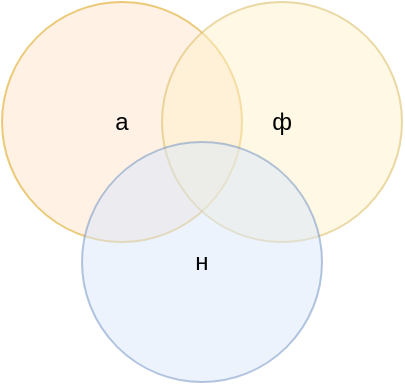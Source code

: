 <mxfile version="16.5.1" type="device"><diagram id="rtg-5-MivdES3zPfvyxK" name="Page-1"><mxGraphModel dx="1422" dy="873" grid="1" gridSize="10" guides="1" tooltips="1" connect="1" arrows="1" fold="1" page="1" pageScale="1" pageWidth="1169" pageHeight="827" math="0" shadow="0"><root><mxCell id="0"/><mxCell id="1" parent="0"/><mxCell id="Alqmm1BIU5S5COh2azbd-1" value="" style="ellipse;whiteSpace=wrap;html=1;aspect=fixed;fillColor=#ffe6cc;strokeColor=#d79b00;opacity=50;" vertex="1" parent="1"><mxGeometry x="120" y="80" width="120" height="120" as="geometry"/></mxCell><mxCell id="Alqmm1BIU5S5COh2azbd-2" value="" style="ellipse;whiteSpace=wrap;html=1;aspect=fixed;fillColor=#fff2cc;strokeColor=#d6b656;opacity=50;" vertex="1" parent="1"><mxGeometry x="200" y="80" width="120" height="120" as="geometry"/></mxCell><mxCell id="Alqmm1BIU5S5COh2azbd-3" value="" style="ellipse;whiteSpace=wrap;html=1;aspect=fixed;fillColor=#dae8fc;strokeColor=#6c8ebf;opacity=50;" vertex="1" parent="1"><mxGeometry x="160" y="150" width="120" height="120" as="geometry"/></mxCell><mxCell id="Alqmm1BIU5S5COh2azbd-4" value="а" style="text;html=1;strokeColor=none;fillColor=none;align=center;verticalAlign=middle;whiteSpace=wrap;rounded=0;opacity=50;" vertex="1" parent="1"><mxGeometry x="150" y="125" width="60" height="30" as="geometry"/></mxCell><mxCell id="Alqmm1BIU5S5COh2azbd-5" value="ф" style="text;html=1;strokeColor=none;fillColor=none;align=center;verticalAlign=middle;whiteSpace=wrap;rounded=0;opacity=50;" vertex="1" parent="1"><mxGeometry x="230" y="125" width="60" height="30" as="geometry"/></mxCell><mxCell id="Alqmm1BIU5S5COh2azbd-6" value="н" style="text;html=1;strokeColor=none;fillColor=none;align=center;verticalAlign=middle;whiteSpace=wrap;rounded=0;opacity=50;" vertex="1" parent="1"><mxGeometry x="190" y="195" width="60" height="30" as="geometry"/></mxCell></root></mxGraphModel></diagram></mxfile>